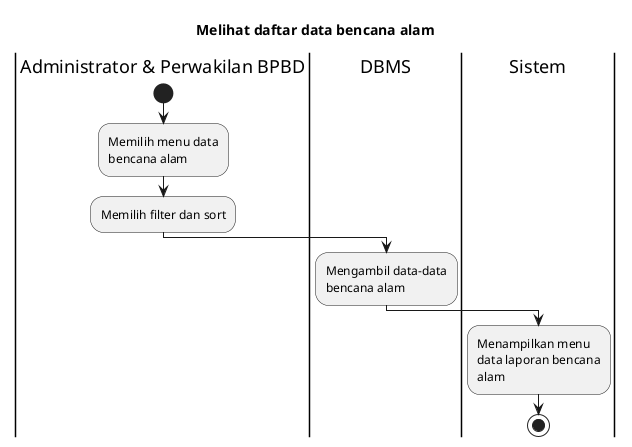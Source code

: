 @startuml UC-MGDISASTER-005 - Melihat daftar data bencana alam
skinparam wrapWidth 140

title Melihat daftar data bencana alam

|Administrator & Perwakilan BPBD|
start
:Memilih menu data bencana alam;
:Memilih filter dan sort;

|DBMS|
:Mengambil data-data bencana alam;

|Sistem|
:Menampilkan menu data laporan bencana alam;

stop

@enduml